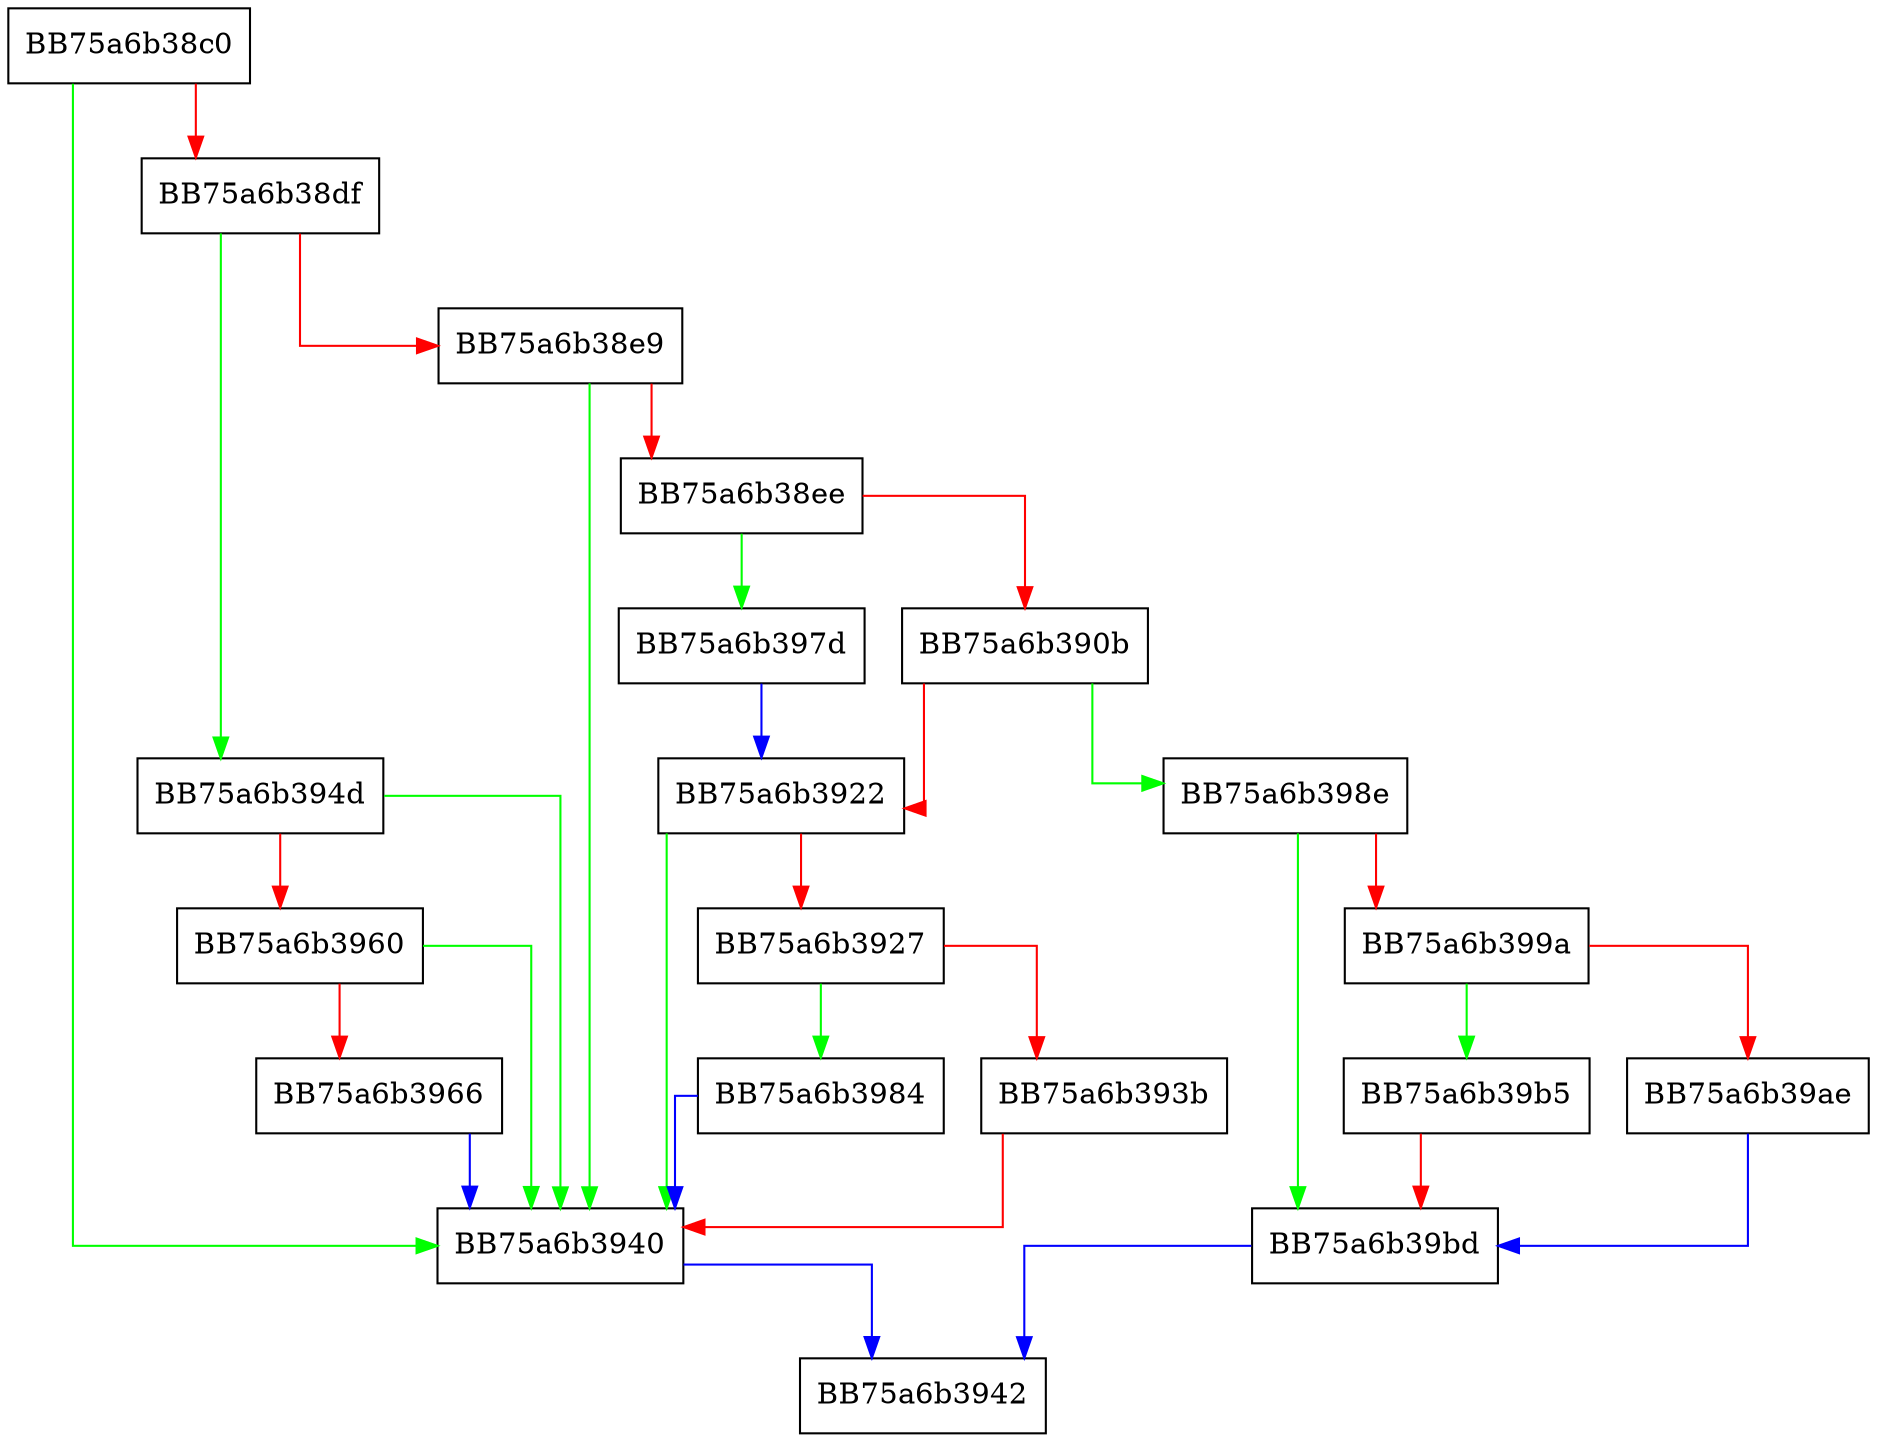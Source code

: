 digraph BinaryElement {
  node [shape="box"];
  graph [splines=ortho];
  BB75a6b38c0 -> BB75a6b3940 [color="green"];
  BB75a6b38c0 -> BB75a6b38df [color="red"];
  BB75a6b38df -> BB75a6b394d [color="green"];
  BB75a6b38df -> BB75a6b38e9 [color="red"];
  BB75a6b38e9 -> BB75a6b3940 [color="green"];
  BB75a6b38e9 -> BB75a6b38ee [color="red"];
  BB75a6b38ee -> BB75a6b397d [color="green"];
  BB75a6b38ee -> BB75a6b390b [color="red"];
  BB75a6b390b -> BB75a6b398e [color="green"];
  BB75a6b390b -> BB75a6b3922 [color="red"];
  BB75a6b3922 -> BB75a6b3940 [color="green"];
  BB75a6b3922 -> BB75a6b3927 [color="red"];
  BB75a6b3927 -> BB75a6b3984 [color="green"];
  BB75a6b3927 -> BB75a6b393b [color="red"];
  BB75a6b393b -> BB75a6b3940 [color="red"];
  BB75a6b3940 -> BB75a6b3942 [color="blue"];
  BB75a6b394d -> BB75a6b3940 [color="green"];
  BB75a6b394d -> BB75a6b3960 [color="red"];
  BB75a6b3960 -> BB75a6b3940 [color="green"];
  BB75a6b3960 -> BB75a6b3966 [color="red"];
  BB75a6b3966 -> BB75a6b3940 [color="blue"];
  BB75a6b397d -> BB75a6b3922 [color="blue"];
  BB75a6b3984 -> BB75a6b3940 [color="blue"];
  BB75a6b398e -> BB75a6b39bd [color="green"];
  BB75a6b398e -> BB75a6b399a [color="red"];
  BB75a6b399a -> BB75a6b39b5 [color="green"];
  BB75a6b399a -> BB75a6b39ae [color="red"];
  BB75a6b39ae -> BB75a6b39bd [color="blue"];
  BB75a6b39b5 -> BB75a6b39bd [color="red"];
  BB75a6b39bd -> BB75a6b3942 [color="blue"];
}